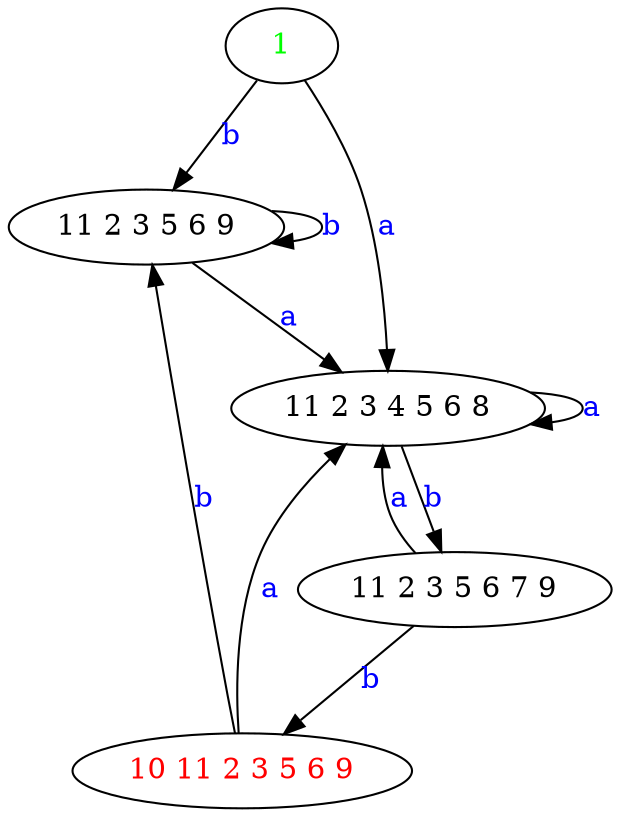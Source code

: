 digraph G {
	"11 2 3 5 6 9"->"11 2 3 5 6 9"[ label=<<font color="blue">b</font>> ];
	"11 2 3 5 6 7 9"->"11 2 3 4 5 6 8"[ label=<<font color="blue">a</font>> ];
	"11 2 3 5 6 7 9"->"10 11 2 3 5 6 9"[ label=<<font color="blue">b</font>> ];
	"10 11 2 3 5 6 9"->"11 2 3 4 5 6 8"[ label=<<font color="blue">a</font>> ];
	"1"->"11 2 3 4 5 6 8"[ label=<<font color="blue">a</font>> ];
	"1"->"11 2 3 5 6 9"[ label=<<font color="blue">b</font>> ];
	"11 2 3 4 5 6 8"->"11 2 3 4 5 6 8"[ label=<<font color="blue">a</font>> ];
	"11 2 3 4 5 6 8"->"11 2 3 5 6 7 9"[ label=<<font color="blue">b</font>> ];
	"10 11 2 3 5 6 9"->"11 2 3 5 6 9"[ label=<<font color="blue">b</font>> ];
	"11 2 3 5 6 9"->"11 2 3 4 5 6 8"[ label=<<font color="blue">a</font>> ];
	"1" [ label=<<font color="green">1</font>> ];
	"10 11 2 3 5 6 9" [ label=<<font color="red">10 11 2 3 5 6 9</font>> ];
	"11 2 3 4 5 6 8";
	"11 2 3 5 6 7 9";
	"11 2 3 5 6 9";

}

